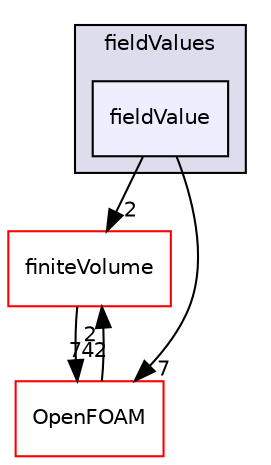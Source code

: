 digraph "src/functionObjects/field/fieldValues/fieldValue" {
  bgcolor=transparent;
  compound=true
  node [ fontsize="10", fontname="Helvetica"];
  edge [ labelfontsize="10", labelfontname="Helvetica"];
  subgraph clusterdir_e7bdba62d866621d8e2ff8ee2457cfce {
    graph [ bgcolor="#ddddee", pencolor="black", label="fieldValues" fontname="Helvetica", fontsize="10", URL="dir_e7bdba62d866621d8e2ff8ee2457cfce.html"]
  dir_0bb64bf1d9a0fe4fdd1408a8a51458da [shape=box, label="fieldValue", style="filled", fillcolor="#eeeeff", pencolor="black", URL="dir_0bb64bf1d9a0fe4fdd1408a8a51458da.html"];
  }
  dir_9bd15774b555cf7259a6fa18f99fe99b [shape=box label="finiteVolume" color="red" URL="dir_9bd15774b555cf7259a6fa18f99fe99b.html"];
  dir_c5473ff19b20e6ec4dfe5c310b3778a8 [shape=box label="OpenFOAM" color="red" URL="dir_c5473ff19b20e6ec4dfe5c310b3778a8.html"];
  dir_9bd15774b555cf7259a6fa18f99fe99b->dir_c5473ff19b20e6ec4dfe5c310b3778a8 [headlabel="742", labeldistance=1.5 headhref="dir_000867_001929.html"];
  dir_c5473ff19b20e6ec4dfe5c310b3778a8->dir_9bd15774b555cf7259a6fa18f99fe99b [headlabel="2", labeldistance=1.5 headhref="dir_001929_000867.html"];
  dir_0bb64bf1d9a0fe4fdd1408a8a51458da->dir_9bd15774b555cf7259a6fa18f99fe99b [headlabel="2", labeldistance=1.5 headhref="dir_001255_000867.html"];
  dir_0bb64bf1d9a0fe4fdd1408a8a51458da->dir_c5473ff19b20e6ec4dfe5c310b3778a8 [headlabel="7", labeldistance=1.5 headhref="dir_001255_001929.html"];
}

